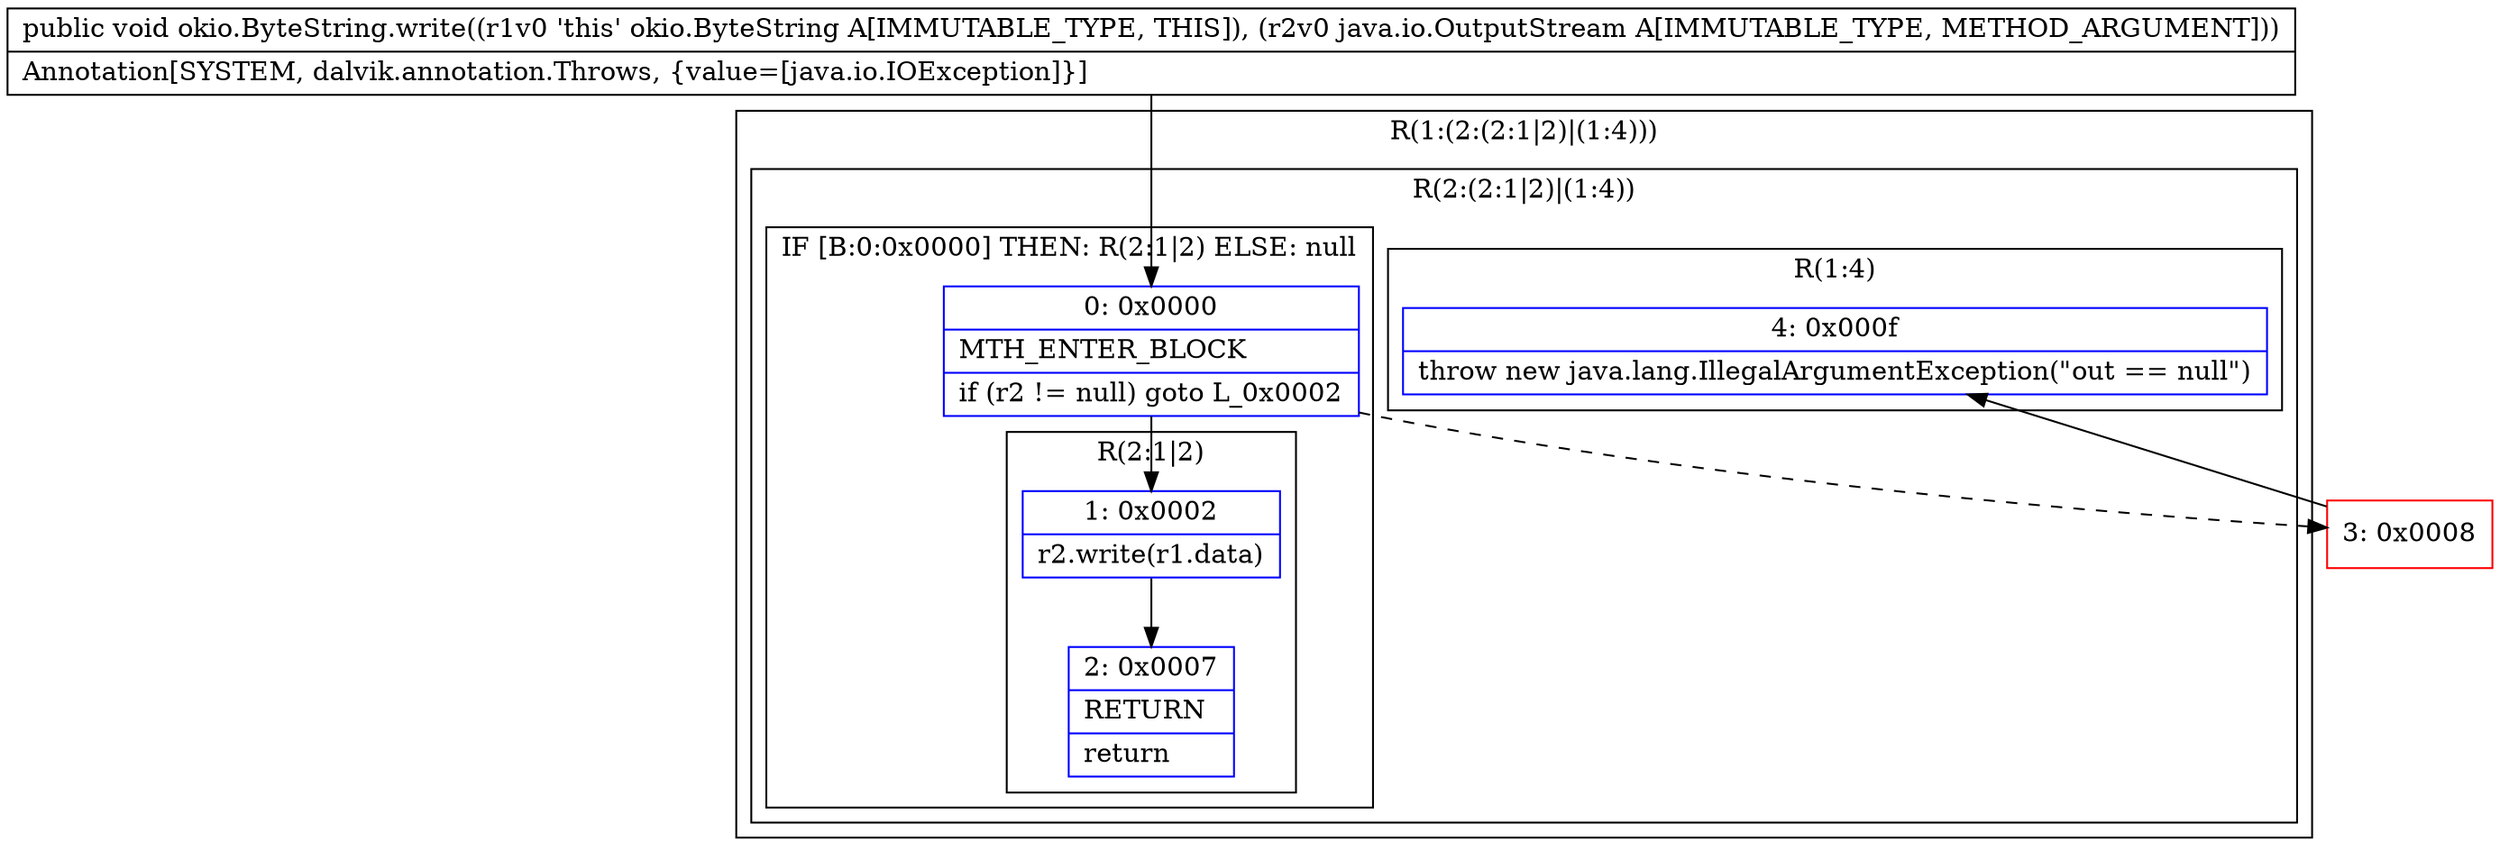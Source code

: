 digraph "CFG forokio.ByteString.write(Ljava\/io\/OutputStream;)V" {
subgraph cluster_Region_698663376 {
label = "R(1:(2:(2:1|2)|(1:4)))";
node [shape=record,color=blue];
subgraph cluster_Region_1844782184 {
label = "R(2:(2:1|2)|(1:4))";
node [shape=record,color=blue];
subgraph cluster_IfRegion_720309760 {
label = "IF [B:0:0x0000] THEN: R(2:1|2) ELSE: null";
node [shape=record,color=blue];
Node_0 [shape=record,label="{0\:\ 0x0000|MTH_ENTER_BLOCK\l|if (r2 != null) goto L_0x0002\l}"];
subgraph cluster_Region_848361929 {
label = "R(2:1|2)";
node [shape=record,color=blue];
Node_1 [shape=record,label="{1\:\ 0x0002|r2.write(r1.data)\l}"];
Node_2 [shape=record,label="{2\:\ 0x0007|RETURN\l|return\l}"];
}
}
subgraph cluster_Region_1026884618 {
label = "R(1:4)";
node [shape=record,color=blue];
Node_4 [shape=record,label="{4\:\ 0x000f|throw new java.lang.IllegalArgumentException(\"out == null\")\l}"];
}
}
}
Node_3 [shape=record,color=red,label="{3\:\ 0x0008}"];
MethodNode[shape=record,label="{public void okio.ByteString.write((r1v0 'this' okio.ByteString A[IMMUTABLE_TYPE, THIS]), (r2v0 java.io.OutputStream A[IMMUTABLE_TYPE, METHOD_ARGUMENT]))  | Annotation[SYSTEM, dalvik.annotation.Throws, \{value=[java.io.IOException]\}]\l}"];
MethodNode -> Node_0;
Node_0 -> Node_1;
Node_0 -> Node_3[style=dashed];
Node_1 -> Node_2;
Node_3 -> Node_4;
}

